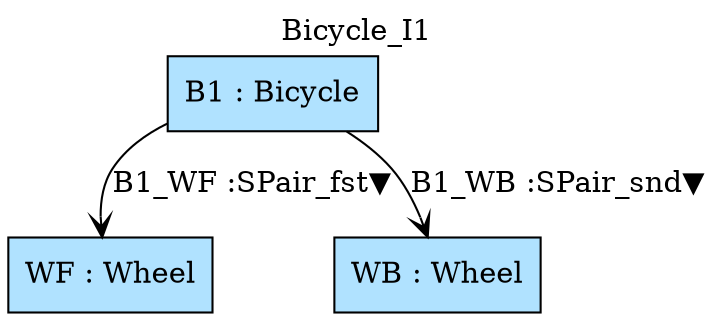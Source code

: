 digraph {graph[label=Bicycle_I1,labelloc=tl,labelfontsize=12];
"WF"[shape=box,fillcolor=lightskyblue1,style = filled,label="WF : Wheel"];
"B1"[shape=box,fillcolor=lightskyblue1,style = filled,label="B1 : Bicycle"];
"WB"[shape=box,fillcolor=lightskyblue1,style = filled,label="WB : Wheel"];

"B1"->"WF"[label="B1_WF :SPair_fst▼",arrowhead=vee];
"B1"->"WB"[label="B1_WB :SPair_snd▼",arrowhead=vee];
}